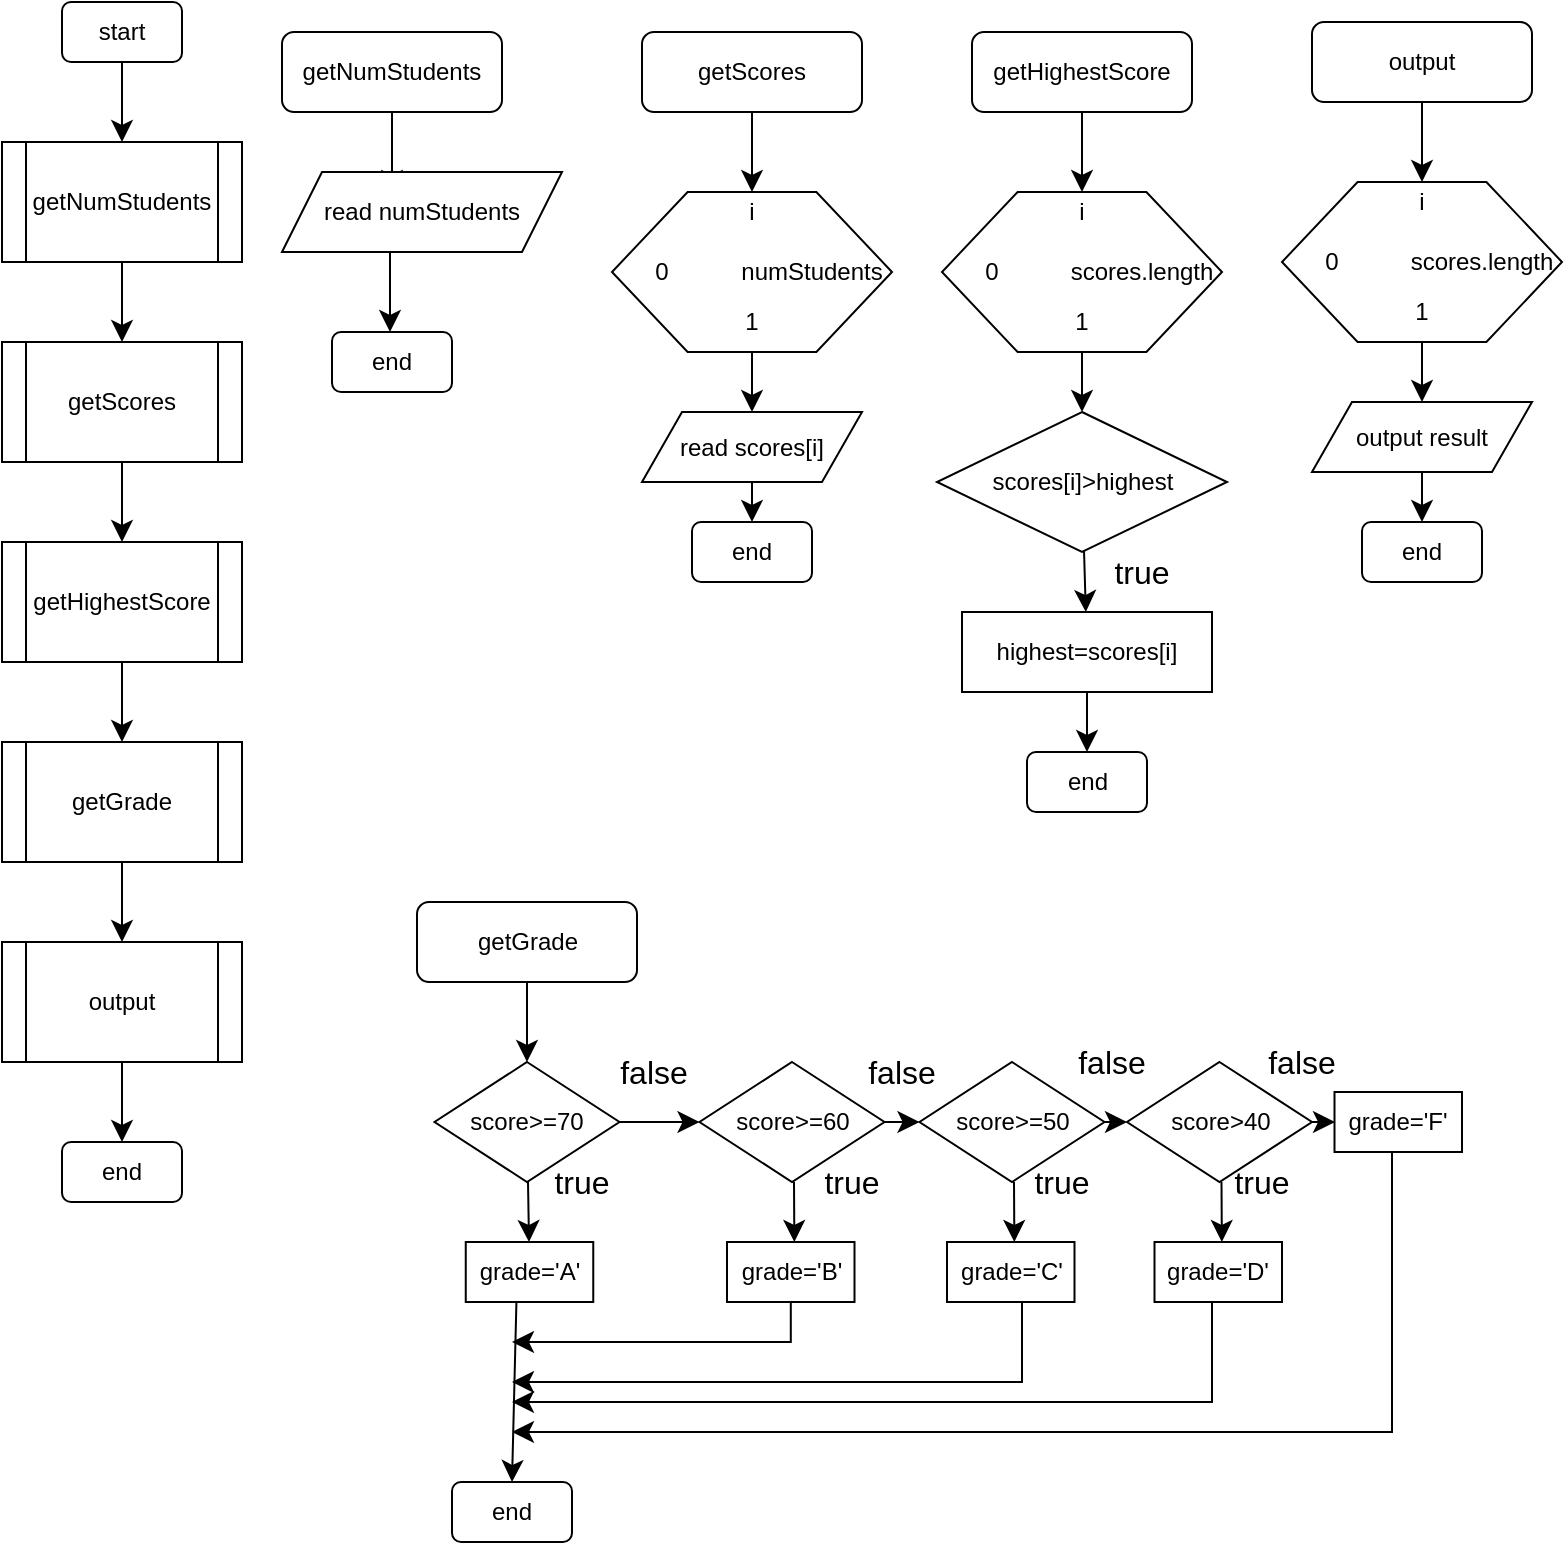 <mxfile version="26.0.2" pages="2">
  <diagram id="C5RBs43oDa-KdzZeNtuy" name="Page-1">
    <mxGraphModel dx="1205" dy="673" grid="1" gridSize="10" guides="1" tooltips="1" connect="1" arrows="1" fold="1" page="1" pageScale="1" pageWidth="827" pageHeight="1169" math="0" shadow="0">
      <root>
        <mxCell id="WIyWlLk6GJQsqaUBKTNV-0" />
        <mxCell id="WIyWlLk6GJQsqaUBKTNV-1" parent="WIyWlLk6GJQsqaUBKTNV-0" />
        <mxCell id="-tycmHJQu5RWDO0d2eDt-76" value="" style="edgeStyle=none;curved=1;rounded=0;orthogonalLoop=1;jettySize=auto;html=1;fontSize=12;startSize=8;endSize=8;" edge="1" parent="WIyWlLk6GJQsqaUBKTNV-1" source="-tycmHJQu5RWDO0d2eDt-71" target="-tycmHJQu5RWDO0d2eDt-75">
          <mxGeometry relative="1" as="geometry" />
        </mxCell>
        <mxCell id="-tycmHJQu5RWDO0d2eDt-59" value="" style="edgeStyle=none;curved=1;rounded=0;orthogonalLoop=1;jettySize=auto;html=1;fontSize=12;startSize=8;endSize=8;" edge="1" parent="WIyWlLk6GJQsqaUBKTNV-1" source="-tycmHJQu5RWDO0d2eDt-50" target="-tycmHJQu5RWDO0d2eDt-58">
          <mxGeometry relative="1" as="geometry" />
        </mxCell>
        <mxCell id="-tycmHJQu5RWDO0d2eDt-18" value="" style="edgeStyle=none;curved=1;rounded=0;orthogonalLoop=1;jettySize=auto;html=1;fontSize=12;startSize=8;endSize=8;" edge="1" parent="WIyWlLk6GJQsqaUBKTNV-1" target="-tycmHJQu5RWDO0d2eDt-17">
          <mxGeometry relative="1" as="geometry">
            <mxPoint x="100" y="120" as="sourcePoint" />
          </mxGeometry>
        </mxCell>
        <mxCell id="-tycmHJQu5RWDO0d2eDt-20" value="" style="edgeStyle=none;curved=1;rounded=0;orthogonalLoop=1;jettySize=auto;html=1;fontSize=12;startSize=8;endSize=8;" edge="1" parent="WIyWlLk6GJQsqaUBKTNV-1" source="-tycmHJQu5RWDO0d2eDt-17" target="-tycmHJQu5RWDO0d2eDt-19">
          <mxGeometry relative="1" as="geometry" />
        </mxCell>
        <mxCell id="-tycmHJQu5RWDO0d2eDt-17" value="getNumStudents" style="shape=process;whiteSpace=wrap;html=1;backgroundOutline=1;rounded=0;glass=0;strokeWidth=1;shadow=0;" vertex="1" parent="WIyWlLk6GJQsqaUBKTNV-1">
          <mxGeometry x="40" y="160" width="120" height="60" as="geometry" />
        </mxCell>
        <mxCell id="-tycmHJQu5RWDO0d2eDt-22" value="" style="edgeStyle=none;curved=1;rounded=0;orthogonalLoop=1;jettySize=auto;html=1;fontSize=12;startSize=8;endSize=8;" edge="1" parent="WIyWlLk6GJQsqaUBKTNV-1" source="-tycmHJQu5RWDO0d2eDt-19" target="-tycmHJQu5RWDO0d2eDt-21">
          <mxGeometry relative="1" as="geometry" />
        </mxCell>
        <mxCell id="-tycmHJQu5RWDO0d2eDt-19" value="getScores" style="shape=process;whiteSpace=wrap;html=1;backgroundOutline=1;rounded=0;glass=0;strokeWidth=1;shadow=0;" vertex="1" parent="WIyWlLk6GJQsqaUBKTNV-1">
          <mxGeometry x="40" y="260" width="120" height="60" as="geometry" />
        </mxCell>
        <mxCell id="-tycmHJQu5RWDO0d2eDt-24" value="" style="edgeStyle=none;curved=1;rounded=0;orthogonalLoop=1;jettySize=auto;html=1;fontSize=12;startSize=8;endSize=8;" edge="1" parent="WIyWlLk6GJQsqaUBKTNV-1" source="-tycmHJQu5RWDO0d2eDt-21" target="-tycmHJQu5RWDO0d2eDt-23">
          <mxGeometry relative="1" as="geometry" />
        </mxCell>
        <mxCell id="-tycmHJQu5RWDO0d2eDt-21" value="getHighestScore" style="shape=process;whiteSpace=wrap;html=1;backgroundOutline=1;rounded=0;glass=0;strokeWidth=1;shadow=0;" vertex="1" parent="WIyWlLk6GJQsqaUBKTNV-1">
          <mxGeometry x="40" y="360" width="120" height="60" as="geometry" />
        </mxCell>
        <mxCell id="-tycmHJQu5RWDO0d2eDt-26" value="" style="edgeStyle=none;curved=1;rounded=0;orthogonalLoop=1;jettySize=auto;html=1;fontSize=12;startSize=8;endSize=8;" edge="1" parent="WIyWlLk6GJQsqaUBKTNV-1" source="-tycmHJQu5RWDO0d2eDt-23" target="-tycmHJQu5RWDO0d2eDt-25">
          <mxGeometry relative="1" as="geometry" />
        </mxCell>
        <mxCell id="-tycmHJQu5RWDO0d2eDt-23" value="getGrade" style="shape=process;whiteSpace=wrap;html=1;backgroundOutline=1;rounded=0;glass=0;strokeWidth=1;shadow=0;" vertex="1" parent="WIyWlLk6GJQsqaUBKTNV-1">
          <mxGeometry x="40" y="460" width="120" height="60" as="geometry" />
        </mxCell>
        <mxCell id="-tycmHJQu5RWDO0d2eDt-28" value="" style="edgeStyle=none;curved=1;rounded=0;orthogonalLoop=1;jettySize=auto;html=1;fontSize=12;startSize=8;endSize=8;" edge="1" parent="WIyWlLk6GJQsqaUBKTNV-1" source="-tycmHJQu5RWDO0d2eDt-25">
          <mxGeometry relative="1" as="geometry">
            <mxPoint x="100" y="660" as="targetPoint" />
          </mxGeometry>
        </mxCell>
        <mxCell id="-tycmHJQu5RWDO0d2eDt-25" value="output" style="shape=process;whiteSpace=wrap;html=1;backgroundOutline=1;rounded=0;glass=0;strokeWidth=1;shadow=0;" vertex="1" parent="WIyWlLk6GJQsqaUBKTNV-1">
          <mxGeometry x="40" y="560" width="120" height="60" as="geometry" />
        </mxCell>
        <mxCell id="-tycmHJQu5RWDO0d2eDt-31" value="" style="edgeStyle=none;curved=1;rounded=0;orthogonalLoop=1;jettySize=auto;html=1;fontSize=12;startSize=8;endSize=8;" edge="1" parent="WIyWlLk6GJQsqaUBKTNV-1" source="-tycmHJQu5RWDO0d2eDt-29">
          <mxGeometry relative="1" as="geometry">
            <mxPoint x="235" y="185" as="targetPoint" />
          </mxGeometry>
        </mxCell>
        <mxCell id="-tycmHJQu5RWDO0d2eDt-29" value="getNumStudents" style="rounded=1;whiteSpace=wrap;html=1;" vertex="1" parent="WIyWlLk6GJQsqaUBKTNV-1">
          <mxGeometry x="180" y="105" width="110" height="40" as="geometry" />
        </mxCell>
        <mxCell id="-tycmHJQu5RWDO0d2eDt-38" value="" style="edgeStyle=none;curved=1;rounded=0;orthogonalLoop=1;jettySize=auto;html=1;fontSize=12;startSize=8;endSize=8;" edge="1" parent="WIyWlLk6GJQsqaUBKTNV-1">
          <mxGeometry relative="1" as="geometry">
            <mxPoint x="234" y="215" as="sourcePoint" />
            <mxPoint x="234" y="255" as="targetPoint" />
          </mxGeometry>
        </mxCell>
        <mxCell id="-tycmHJQu5RWDO0d2eDt-30" value="read numStudents" style="shape=parallelogram;perimeter=parallelogramPerimeter;whiteSpace=wrap;html=1;fixedSize=1;rounded=0;" vertex="1" parent="WIyWlLk6GJQsqaUBKTNV-1">
          <mxGeometry x="180" y="175" width="140" height="40" as="geometry" />
        </mxCell>
        <mxCell id="-tycmHJQu5RWDO0d2eDt-39" style="edgeStyle=none;curved=1;rounded=0;orthogonalLoop=1;jettySize=auto;html=1;exitX=0.25;exitY=0;exitDx=0;exitDy=0;fontSize=12;startSize=8;endSize=8;" edge="1" parent="WIyWlLk6GJQsqaUBKTNV-1" source="-tycmHJQu5RWDO0d2eDt-29" target="-tycmHJQu5RWDO0d2eDt-29">
          <mxGeometry relative="1" as="geometry" />
        </mxCell>
        <mxCell id="-tycmHJQu5RWDO0d2eDt-40" value="" style="edgeStyle=none;curved=1;rounded=0;orthogonalLoop=1;jettySize=auto;html=1;fontSize=12;startSize=8;endSize=8;" edge="1" parent="WIyWlLk6GJQsqaUBKTNV-1" source="-tycmHJQu5RWDO0d2eDt-41">
          <mxGeometry relative="1" as="geometry">
            <mxPoint x="415" y="185" as="targetPoint" />
          </mxGeometry>
        </mxCell>
        <mxCell id="-tycmHJQu5RWDO0d2eDt-41" value="getScores" style="rounded=1;whiteSpace=wrap;html=1;" vertex="1" parent="WIyWlLk6GJQsqaUBKTNV-1">
          <mxGeometry x="360" y="105" width="110" height="40" as="geometry" />
        </mxCell>
        <mxCell id="-tycmHJQu5RWDO0d2eDt-45" style="edgeStyle=none;curved=1;rounded=0;orthogonalLoop=1;jettySize=auto;html=1;exitX=0.25;exitY=0;exitDx=0;exitDy=0;fontSize=12;startSize=8;endSize=8;" edge="1" parent="WIyWlLk6GJQsqaUBKTNV-1" source="-tycmHJQu5RWDO0d2eDt-41" target="-tycmHJQu5RWDO0d2eDt-41">
          <mxGeometry relative="1" as="geometry" />
        </mxCell>
        <mxCell id="-tycmHJQu5RWDO0d2eDt-46" value="" style="verticalLabelPosition=bottom;verticalAlign=top;html=1;shape=hexagon;perimeter=hexagonPerimeter2;arcSize=6;size=0.27;" vertex="1" parent="WIyWlLk6GJQsqaUBKTNV-1">
          <mxGeometry x="345" y="185" width="140" height="80" as="geometry" />
        </mxCell>
        <mxCell id="-tycmHJQu5RWDO0d2eDt-47" value="i" style="text;strokeColor=none;fillColor=none;html=1;align=center;verticalAlign=middle;whiteSpace=wrap;rounded=0;fontSize=12;" vertex="1" parent="WIyWlLk6GJQsqaUBKTNV-1">
          <mxGeometry x="385" y="180" width="60" height="30" as="geometry" />
        </mxCell>
        <mxCell id="-tycmHJQu5RWDO0d2eDt-48" value="0" style="text;strokeColor=none;fillColor=none;html=1;align=center;verticalAlign=middle;whiteSpace=wrap;rounded=0;fontSize=12;" vertex="1" parent="WIyWlLk6GJQsqaUBKTNV-1">
          <mxGeometry x="340" y="210" width="60" height="30" as="geometry" />
        </mxCell>
        <mxCell id="-tycmHJQu5RWDO0d2eDt-49" value="numStudents" style="text;strokeColor=none;fillColor=none;html=1;align=center;verticalAlign=middle;whiteSpace=wrap;rounded=0;fontSize=12;" vertex="1" parent="WIyWlLk6GJQsqaUBKTNV-1">
          <mxGeometry x="415" y="210" width="60" height="30" as="geometry" />
        </mxCell>
        <mxCell id="-tycmHJQu5RWDO0d2eDt-50" value="1" style="text;strokeColor=none;fillColor=none;html=1;align=center;verticalAlign=middle;whiteSpace=wrap;rounded=0;fontSize=12;" vertex="1" parent="WIyWlLk6GJQsqaUBKTNV-1">
          <mxGeometry x="395" y="240" width="40" height="20" as="geometry" />
        </mxCell>
        <mxCell id="-tycmHJQu5RWDO0d2eDt-62" value="" style="edgeStyle=none;curved=1;rounded=0;orthogonalLoop=1;jettySize=auto;html=1;fontSize=12;startSize=8;endSize=8;" edge="1" parent="WIyWlLk6GJQsqaUBKTNV-1" source="-tycmHJQu5RWDO0d2eDt-58">
          <mxGeometry relative="1" as="geometry">
            <mxPoint x="415.0" y="350" as="targetPoint" />
          </mxGeometry>
        </mxCell>
        <mxCell id="-tycmHJQu5RWDO0d2eDt-58" value="read scores[i]" style="shape=parallelogram;perimeter=parallelogramPerimeter;whiteSpace=wrap;html=1;fixedSize=1;" vertex="1" parent="WIyWlLk6GJQsqaUBKTNV-1">
          <mxGeometry x="360" y="295" width="110" height="35" as="geometry" />
        </mxCell>
        <mxCell id="-tycmHJQu5RWDO0d2eDt-64" value="" style="edgeStyle=none;curved=1;rounded=0;orthogonalLoop=1;jettySize=auto;html=1;fontSize=12;startSize=8;endSize=8;" edge="1" parent="WIyWlLk6GJQsqaUBKTNV-1" source="-tycmHJQu5RWDO0d2eDt-65">
          <mxGeometry relative="1" as="geometry">
            <mxPoint x="580" y="185" as="targetPoint" />
          </mxGeometry>
        </mxCell>
        <mxCell id="-tycmHJQu5RWDO0d2eDt-65" value="getHighestScore" style="rounded=1;whiteSpace=wrap;html=1;" vertex="1" parent="WIyWlLk6GJQsqaUBKTNV-1">
          <mxGeometry x="525" y="105" width="110" height="40" as="geometry" />
        </mxCell>
        <mxCell id="-tycmHJQu5RWDO0d2eDt-66" style="edgeStyle=none;curved=1;rounded=0;orthogonalLoop=1;jettySize=auto;html=1;exitX=0.25;exitY=0;exitDx=0;exitDy=0;fontSize=12;startSize=8;endSize=8;" edge="1" parent="WIyWlLk6GJQsqaUBKTNV-1" source="-tycmHJQu5RWDO0d2eDt-65" target="-tycmHJQu5RWDO0d2eDt-65">
          <mxGeometry relative="1" as="geometry" />
        </mxCell>
        <mxCell id="-tycmHJQu5RWDO0d2eDt-67" value="" style="verticalLabelPosition=bottom;verticalAlign=top;html=1;shape=hexagon;perimeter=hexagonPerimeter2;arcSize=6;size=0.27;" vertex="1" parent="WIyWlLk6GJQsqaUBKTNV-1">
          <mxGeometry x="510" y="185" width="140" height="80" as="geometry" />
        </mxCell>
        <mxCell id="-tycmHJQu5RWDO0d2eDt-68" value="i" style="text;strokeColor=none;fillColor=none;html=1;align=center;verticalAlign=middle;whiteSpace=wrap;rounded=0;fontSize=12;" vertex="1" parent="WIyWlLk6GJQsqaUBKTNV-1">
          <mxGeometry x="550" y="180" width="60" height="30" as="geometry" />
        </mxCell>
        <mxCell id="-tycmHJQu5RWDO0d2eDt-69" value="0" style="text;strokeColor=none;fillColor=none;html=1;align=center;verticalAlign=middle;whiteSpace=wrap;rounded=0;fontSize=12;" vertex="1" parent="WIyWlLk6GJQsqaUBKTNV-1">
          <mxGeometry x="505" y="210" width="60" height="30" as="geometry" />
        </mxCell>
        <mxCell id="-tycmHJQu5RWDO0d2eDt-70" value="scores.length" style="text;strokeColor=none;fillColor=none;html=1;align=center;verticalAlign=middle;whiteSpace=wrap;rounded=0;fontSize=12;" vertex="1" parent="WIyWlLk6GJQsqaUBKTNV-1">
          <mxGeometry x="580" y="210" width="60" height="30" as="geometry" />
        </mxCell>
        <mxCell id="-tycmHJQu5RWDO0d2eDt-71" value="1" style="text;strokeColor=none;fillColor=none;html=1;align=center;verticalAlign=middle;whiteSpace=wrap;rounded=0;fontSize=12;" vertex="1" parent="WIyWlLk6GJQsqaUBKTNV-1">
          <mxGeometry x="560" y="240" width="40" height="20" as="geometry" />
        </mxCell>
        <mxCell id="-tycmHJQu5RWDO0d2eDt-79" value="" style="edgeStyle=none;curved=1;rounded=0;orthogonalLoop=1;jettySize=auto;html=1;fontSize=12;startSize=8;endSize=8;" edge="1" parent="WIyWlLk6GJQsqaUBKTNV-1" source="-tycmHJQu5RWDO0d2eDt-75" target="-tycmHJQu5RWDO0d2eDt-78">
          <mxGeometry relative="1" as="geometry" />
        </mxCell>
        <mxCell id="-tycmHJQu5RWDO0d2eDt-75" value="scores[i]&amp;gt;highest" style="rhombus;whiteSpace=wrap;html=1;" vertex="1" parent="WIyWlLk6GJQsqaUBKTNV-1">
          <mxGeometry x="507.5" y="295" width="145" height="70" as="geometry" />
        </mxCell>
        <mxCell id="-tycmHJQu5RWDO0d2eDt-81" value="" style="edgeStyle=none;curved=1;rounded=0;orthogonalLoop=1;jettySize=auto;html=1;fontSize=12;startSize=8;endSize=8;" edge="1" parent="WIyWlLk6GJQsqaUBKTNV-1">
          <mxGeometry relative="1" as="geometry">
            <mxPoint x="582.5" y="435" as="sourcePoint" />
            <mxPoint x="582.5" y="465" as="targetPoint" />
          </mxGeometry>
        </mxCell>
        <mxCell id="-tycmHJQu5RWDO0d2eDt-78" value="highest=scores[i]" style="whiteSpace=wrap;html=1;" vertex="1" parent="WIyWlLk6GJQsqaUBKTNV-1">
          <mxGeometry x="520" y="395" width="125" height="40" as="geometry" />
        </mxCell>
        <mxCell id="-tycmHJQu5RWDO0d2eDt-82" value="start" style="rounded=1;whiteSpace=wrap;html=1;" vertex="1" parent="WIyWlLk6GJQsqaUBKTNV-1">
          <mxGeometry x="70" y="90" width="60" height="30" as="geometry" />
        </mxCell>
        <mxCell id="-tycmHJQu5RWDO0d2eDt-83" value="end" style="rounded=1;whiteSpace=wrap;html=1;" vertex="1" parent="WIyWlLk6GJQsqaUBKTNV-1">
          <mxGeometry x="70" y="660" width="60" height="30" as="geometry" />
        </mxCell>
        <mxCell id="-tycmHJQu5RWDO0d2eDt-84" value="end" style="rounded=1;whiteSpace=wrap;html=1;" vertex="1" parent="WIyWlLk6GJQsqaUBKTNV-1">
          <mxGeometry x="205" y="255" width="60" height="30" as="geometry" />
        </mxCell>
        <mxCell id="-tycmHJQu5RWDO0d2eDt-85" value="end" style="rounded=1;whiteSpace=wrap;html=1;" vertex="1" parent="WIyWlLk6GJQsqaUBKTNV-1">
          <mxGeometry x="385" y="350" width="60" height="30" as="geometry" />
        </mxCell>
        <mxCell id="-tycmHJQu5RWDO0d2eDt-86" value="end" style="rounded=1;whiteSpace=wrap;html=1;" vertex="1" parent="WIyWlLk6GJQsqaUBKTNV-1">
          <mxGeometry x="552.5" y="465" width="60" height="30" as="geometry" />
        </mxCell>
        <mxCell id="-tycmHJQu5RWDO0d2eDt-87" style="edgeStyle=none;curved=1;rounded=0;orthogonalLoop=1;jettySize=auto;html=1;exitX=0.5;exitY=0;exitDx=0;exitDy=0;fontSize=12;startSize=8;endSize=8;" edge="1" parent="WIyWlLk6GJQsqaUBKTNV-1" source="-tycmHJQu5RWDO0d2eDt-85" target="-tycmHJQu5RWDO0d2eDt-85">
          <mxGeometry relative="1" as="geometry" />
        </mxCell>
        <mxCell id="-tycmHJQu5RWDO0d2eDt-89" value="" style="edgeStyle=none;curved=1;rounded=0;orthogonalLoop=1;jettySize=auto;html=1;fontSize=12;startSize=8;endSize=8;" edge="1" parent="WIyWlLk6GJQsqaUBKTNV-1" source="-tycmHJQu5RWDO0d2eDt-90">
          <mxGeometry relative="1" as="geometry">
            <mxPoint x="302.5" y="620" as="targetPoint" />
          </mxGeometry>
        </mxCell>
        <mxCell id="-tycmHJQu5RWDO0d2eDt-90" value="getGrade" style="rounded=1;whiteSpace=wrap;html=1;" vertex="1" parent="WIyWlLk6GJQsqaUBKTNV-1">
          <mxGeometry x="247.5" y="540" width="110" height="40" as="geometry" />
        </mxCell>
        <mxCell id="-tycmHJQu5RWDO0d2eDt-91" style="edgeStyle=none;curved=1;rounded=0;orthogonalLoop=1;jettySize=auto;html=1;exitX=0.25;exitY=0;exitDx=0;exitDy=0;fontSize=12;startSize=8;endSize=8;" edge="1" parent="WIyWlLk6GJQsqaUBKTNV-1" source="-tycmHJQu5RWDO0d2eDt-90" target="-tycmHJQu5RWDO0d2eDt-90">
          <mxGeometry relative="1" as="geometry" />
        </mxCell>
        <mxCell id="-tycmHJQu5RWDO0d2eDt-97" value="" style="edgeStyle=none;curved=1;rounded=0;orthogonalLoop=1;jettySize=auto;html=1;fontSize=12;startSize=8;endSize=8;" edge="1" parent="WIyWlLk6GJQsqaUBKTNV-1" source="-tycmHJQu5RWDO0d2eDt-98" target="-tycmHJQu5RWDO0d2eDt-100">
          <mxGeometry relative="1" as="geometry" />
        </mxCell>
        <mxCell id="-tycmHJQu5RWDO0d2eDt-104" value="" style="edgeStyle=none;curved=1;rounded=0;orthogonalLoop=1;jettySize=auto;html=1;fontSize=12;startSize=8;endSize=8;" edge="1" parent="WIyWlLk6GJQsqaUBKTNV-1" source="-tycmHJQu5RWDO0d2eDt-98" target="-tycmHJQu5RWDO0d2eDt-103">
          <mxGeometry relative="1" as="geometry" />
        </mxCell>
        <mxCell id="-tycmHJQu5RWDO0d2eDt-98" value="score&amp;gt;=70" style="rhombus;whiteSpace=wrap;html=1;" vertex="1" parent="WIyWlLk6GJQsqaUBKTNV-1">
          <mxGeometry x="256.25" y="620" width="92.5" height="60" as="geometry" />
        </mxCell>
        <mxCell id="-tycmHJQu5RWDO0d2eDt-99" value="" style="edgeStyle=none;curved=1;rounded=0;orthogonalLoop=1;jettySize=auto;html=1;fontSize=12;startSize=8;endSize=8;entryX=0.5;entryY=0;entryDx=0;entryDy=0;exitX=0.398;exitY=0.951;exitDx=0;exitDy=0;exitPerimeter=0;" edge="1" parent="WIyWlLk6GJQsqaUBKTNV-1" source="-tycmHJQu5RWDO0d2eDt-100" target="-tycmHJQu5RWDO0d2eDt-101">
          <mxGeometry relative="1" as="geometry">
            <mxPoint x="312.88" y="830" as="targetPoint" />
            <mxPoint x="303.333" y="740" as="sourcePoint" />
          </mxGeometry>
        </mxCell>
        <mxCell id="-tycmHJQu5RWDO0d2eDt-100" value="grade=&#39;A&#39;" style="whiteSpace=wrap;html=1;" vertex="1" parent="WIyWlLk6GJQsqaUBKTNV-1">
          <mxGeometry x="271.88" y="710" width="63.75" height="30" as="geometry" />
        </mxCell>
        <mxCell id="-tycmHJQu5RWDO0d2eDt-101" value="end" style="rounded=1;whiteSpace=wrap;html=1;" vertex="1" parent="WIyWlLk6GJQsqaUBKTNV-1">
          <mxGeometry x="265" y="830" width="60" height="30" as="geometry" />
        </mxCell>
        <mxCell id="-tycmHJQu5RWDO0d2eDt-111" value="" style="edgeStyle=none;curved=1;rounded=0;orthogonalLoop=1;jettySize=auto;html=1;fontSize=12;startSize=8;endSize=8;" edge="1" parent="WIyWlLk6GJQsqaUBKTNV-1" source="-tycmHJQu5RWDO0d2eDt-103" target="-tycmHJQu5RWDO0d2eDt-108">
          <mxGeometry relative="1" as="geometry" />
        </mxCell>
        <mxCell id="-tycmHJQu5RWDO0d2eDt-103" value="score&amp;gt;=60" style="rhombus;whiteSpace=wrap;html=1;" vertex="1" parent="WIyWlLk6GJQsqaUBKTNV-1">
          <mxGeometry x="388.75" y="620" width="92.5" height="60" as="geometry" />
        </mxCell>
        <mxCell id="-tycmHJQu5RWDO0d2eDt-105" value="" style="edgeStyle=none;curved=1;rounded=0;orthogonalLoop=1;jettySize=auto;html=1;fontSize=12;startSize=8;endSize=8;" edge="1" parent="WIyWlLk6GJQsqaUBKTNV-1">
          <mxGeometry relative="1" as="geometry">
            <mxPoint x="436" y="680" as="sourcePoint" />
            <mxPoint x="436.167" y="710" as="targetPoint" />
          </mxGeometry>
        </mxCell>
        <mxCell id="-tycmHJQu5RWDO0d2eDt-134" style="edgeStyle=orthogonalEdgeStyle;rounded=0;orthogonalLoop=1;jettySize=auto;html=1;fontSize=12;startSize=8;endSize=8;" edge="1" parent="WIyWlLk6GJQsqaUBKTNV-1" source="-tycmHJQu5RWDO0d2eDt-107">
          <mxGeometry relative="1" as="geometry">
            <mxPoint x="295" y="760" as="targetPoint" />
            <Array as="points">
              <mxPoint x="434" y="760" />
            </Array>
          </mxGeometry>
        </mxCell>
        <mxCell id="-tycmHJQu5RWDO0d2eDt-107" value="grade=&#39;B&#39;" style="whiteSpace=wrap;html=1;" vertex="1" parent="WIyWlLk6GJQsqaUBKTNV-1">
          <mxGeometry x="402.5" y="710" width="63.75" height="30" as="geometry" />
        </mxCell>
        <mxCell id="-tycmHJQu5RWDO0d2eDt-115" value="" style="edgeStyle=none;curved=1;rounded=0;orthogonalLoop=1;jettySize=auto;html=1;fontSize=12;startSize=8;endSize=8;" edge="1" parent="WIyWlLk6GJQsqaUBKTNV-1" source="-tycmHJQu5RWDO0d2eDt-108" target="-tycmHJQu5RWDO0d2eDt-112">
          <mxGeometry relative="1" as="geometry" />
        </mxCell>
        <mxCell id="-tycmHJQu5RWDO0d2eDt-108" value="score&amp;gt;=50" style="rhombus;whiteSpace=wrap;html=1;" vertex="1" parent="WIyWlLk6GJQsqaUBKTNV-1">
          <mxGeometry x="498.75" y="620" width="92.5" height="60" as="geometry" />
        </mxCell>
        <mxCell id="-tycmHJQu5RWDO0d2eDt-109" value="" style="edgeStyle=none;curved=1;rounded=0;orthogonalLoop=1;jettySize=auto;html=1;fontSize=12;startSize=8;endSize=8;" edge="1" parent="WIyWlLk6GJQsqaUBKTNV-1">
          <mxGeometry relative="1" as="geometry">
            <mxPoint x="546" y="680" as="sourcePoint" />
            <mxPoint x="546.167" y="710" as="targetPoint" />
          </mxGeometry>
        </mxCell>
        <mxCell id="-tycmHJQu5RWDO0d2eDt-110" value="grade=&#39;C&#39;" style="whiteSpace=wrap;html=1;" vertex="1" parent="WIyWlLk6GJQsqaUBKTNV-1">
          <mxGeometry x="512.5" y="710" width="63.75" height="30" as="geometry" />
        </mxCell>
        <mxCell id="-tycmHJQu5RWDO0d2eDt-112" value="score&amp;gt;40" style="rhombus;whiteSpace=wrap;html=1;" vertex="1" parent="WIyWlLk6GJQsqaUBKTNV-1">
          <mxGeometry x="602.5" y="620" width="92.5" height="60" as="geometry" />
        </mxCell>
        <mxCell id="-tycmHJQu5RWDO0d2eDt-113" value="" style="edgeStyle=none;curved=1;rounded=0;orthogonalLoop=1;jettySize=auto;html=1;fontSize=12;startSize=8;endSize=8;" edge="1" parent="WIyWlLk6GJQsqaUBKTNV-1">
          <mxGeometry relative="1" as="geometry">
            <mxPoint x="649.75" y="680" as="sourcePoint" />
            <mxPoint x="649.917" y="710" as="targetPoint" />
          </mxGeometry>
        </mxCell>
        <mxCell id="-tycmHJQu5RWDO0d2eDt-114" value="grade=&#39;D&#39;" style="whiteSpace=wrap;html=1;" vertex="1" parent="WIyWlLk6GJQsqaUBKTNV-1">
          <mxGeometry x="616.25" y="710" width="63.75" height="30" as="geometry" />
        </mxCell>
        <mxCell id="-tycmHJQu5RWDO0d2eDt-117" value="" style="edgeStyle=none;curved=1;rounded=0;orthogonalLoop=1;jettySize=auto;html=1;fontSize=12;startSize=8;endSize=8;" edge="1" parent="WIyWlLk6GJQsqaUBKTNV-1">
          <mxGeometry relative="1" as="geometry">
            <mxPoint x="695" y="650" as="sourcePoint" />
            <mxPoint x="706.5" y="650" as="targetPoint" />
          </mxGeometry>
        </mxCell>
        <mxCell id="-tycmHJQu5RWDO0d2eDt-120" value="grade=&#39;F&#39;" style="whiteSpace=wrap;html=1;" vertex="1" parent="WIyWlLk6GJQsqaUBKTNV-1">
          <mxGeometry x="706.25" y="635" width="63.75" height="30" as="geometry" />
        </mxCell>
        <mxCell id="-tycmHJQu5RWDO0d2eDt-135" style="edgeStyle=orthogonalEdgeStyle;rounded=0;orthogonalLoop=1;jettySize=auto;html=1;fontSize=12;startSize=8;endSize=8;" edge="1" parent="WIyWlLk6GJQsqaUBKTNV-1">
          <mxGeometry relative="1" as="geometry">
            <mxPoint x="295" y="780" as="targetPoint" />
            <mxPoint x="550" y="740" as="sourcePoint" />
            <Array as="points">
              <mxPoint x="550" y="780" />
              <mxPoint x="411" y="780" />
            </Array>
          </mxGeometry>
        </mxCell>
        <mxCell id="-tycmHJQu5RWDO0d2eDt-136" style="edgeStyle=orthogonalEdgeStyle;rounded=0;orthogonalLoop=1;jettySize=auto;html=1;fontSize=12;startSize=8;endSize=8;" edge="1" parent="WIyWlLk6GJQsqaUBKTNV-1">
          <mxGeometry relative="1" as="geometry">
            <mxPoint x="295" y="790" as="targetPoint" />
            <mxPoint x="645" y="740" as="sourcePoint" />
            <Array as="points">
              <mxPoint x="645" y="790" />
            </Array>
          </mxGeometry>
        </mxCell>
        <mxCell id="-tycmHJQu5RWDO0d2eDt-138" style="edgeStyle=orthogonalEdgeStyle;rounded=0;orthogonalLoop=1;jettySize=auto;html=1;fontSize=12;startSize=8;endSize=8;" edge="1" parent="WIyWlLk6GJQsqaUBKTNV-1">
          <mxGeometry relative="1" as="geometry">
            <mxPoint x="295" y="805" as="targetPoint" />
            <mxPoint x="735" y="665" as="sourcePoint" />
            <Array as="points">
              <mxPoint x="550" y="805" />
              <mxPoint x="411" y="805" />
            </Array>
          </mxGeometry>
        </mxCell>
        <mxCell id="-tycmHJQu5RWDO0d2eDt-139" value="" style="edgeStyle=none;curved=1;rounded=0;orthogonalLoop=1;jettySize=auto;html=1;fontSize=12;startSize=8;endSize=8;" edge="1" parent="WIyWlLk6GJQsqaUBKTNV-1" source="-tycmHJQu5RWDO0d2eDt-147">
          <mxGeometry relative="1" as="geometry">
            <mxPoint x="750" y="290" as="targetPoint" />
          </mxGeometry>
        </mxCell>
        <mxCell id="-tycmHJQu5RWDO0d2eDt-140" value="" style="edgeStyle=none;curved=1;rounded=0;orthogonalLoop=1;jettySize=auto;html=1;fontSize=12;startSize=8;endSize=8;" edge="1" parent="WIyWlLk6GJQsqaUBKTNV-1" source="-tycmHJQu5RWDO0d2eDt-141">
          <mxGeometry relative="1" as="geometry">
            <mxPoint x="750" y="180" as="targetPoint" />
          </mxGeometry>
        </mxCell>
        <mxCell id="-tycmHJQu5RWDO0d2eDt-141" value="output" style="rounded=1;whiteSpace=wrap;html=1;" vertex="1" parent="WIyWlLk6GJQsqaUBKTNV-1">
          <mxGeometry x="695" y="100" width="110" height="40" as="geometry" />
        </mxCell>
        <mxCell id="-tycmHJQu5RWDO0d2eDt-142" style="edgeStyle=none;curved=1;rounded=0;orthogonalLoop=1;jettySize=auto;html=1;exitX=0.25;exitY=0;exitDx=0;exitDy=0;fontSize=12;startSize=8;endSize=8;" edge="1" parent="WIyWlLk6GJQsqaUBKTNV-1" source="-tycmHJQu5RWDO0d2eDt-141" target="-tycmHJQu5RWDO0d2eDt-141">
          <mxGeometry relative="1" as="geometry" />
        </mxCell>
        <mxCell id="-tycmHJQu5RWDO0d2eDt-143" value="" style="verticalLabelPosition=bottom;verticalAlign=top;html=1;shape=hexagon;perimeter=hexagonPerimeter2;arcSize=6;size=0.27;" vertex="1" parent="WIyWlLk6GJQsqaUBKTNV-1">
          <mxGeometry x="680" y="180" width="140" height="80" as="geometry" />
        </mxCell>
        <mxCell id="-tycmHJQu5RWDO0d2eDt-144" value="i" style="text;strokeColor=none;fillColor=none;html=1;align=center;verticalAlign=middle;whiteSpace=wrap;rounded=0;fontSize=12;" vertex="1" parent="WIyWlLk6GJQsqaUBKTNV-1">
          <mxGeometry x="720" y="175" width="60" height="30" as="geometry" />
        </mxCell>
        <mxCell id="-tycmHJQu5RWDO0d2eDt-145" value="0" style="text;strokeColor=none;fillColor=none;html=1;align=center;verticalAlign=middle;whiteSpace=wrap;rounded=0;fontSize=12;" vertex="1" parent="WIyWlLk6GJQsqaUBKTNV-1">
          <mxGeometry x="675" y="205" width="60" height="30" as="geometry" />
        </mxCell>
        <mxCell id="-tycmHJQu5RWDO0d2eDt-146" value="scores.length" style="text;strokeColor=none;fillColor=none;html=1;align=center;verticalAlign=middle;whiteSpace=wrap;rounded=0;fontSize=12;" vertex="1" parent="WIyWlLk6GJQsqaUBKTNV-1">
          <mxGeometry x="750" y="205" width="60" height="30" as="geometry" />
        </mxCell>
        <mxCell id="-tycmHJQu5RWDO0d2eDt-147" value="1" style="text;strokeColor=none;fillColor=none;html=1;align=center;verticalAlign=middle;whiteSpace=wrap;rounded=0;fontSize=12;" vertex="1" parent="WIyWlLk6GJQsqaUBKTNV-1">
          <mxGeometry x="730" y="235" width="40" height="20" as="geometry" />
        </mxCell>
        <mxCell id="-tycmHJQu5RWDO0d2eDt-150" value="" style="edgeStyle=none;curved=1;rounded=0;orthogonalLoop=1;jettySize=auto;html=1;fontSize=12;startSize=8;endSize=8;" edge="1" parent="WIyWlLk6GJQsqaUBKTNV-1">
          <mxGeometry relative="1" as="geometry">
            <mxPoint x="750" y="320" as="sourcePoint" />
            <mxPoint x="750" y="350" as="targetPoint" />
          </mxGeometry>
        </mxCell>
        <mxCell id="-tycmHJQu5RWDO0d2eDt-152" value="end" style="rounded=1;whiteSpace=wrap;html=1;" vertex="1" parent="WIyWlLk6GJQsqaUBKTNV-1">
          <mxGeometry x="720" y="350" width="60" height="30" as="geometry" />
        </mxCell>
        <mxCell id="-tycmHJQu5RWDO0d2eDt-153" value="output result" style="shape=parallelogram;perimeter=parallelogramPerimeter;whiteSpace=wrap;html=1;fixedSize=1;" vertex="1" parent="WIyWlLk6GJQsqaUBKTNV-1">
          <mxGeometry x="695" y="290" width="110" height="35" as="geometry" />
        </mxCell>
        <mxCell id="-tycmHJQu5RWDO0d2eDt-154" value="true" style="text;strokeColor=none;fillColor=none;html=1;align=center;verticalAlign=middle;whiteSpace=wrap;rounded=0;fontSize=16;" vertex="1" parent="WIyWlLk6GJQsqaUBKTNV-1">
          <mxGeometry x="580" y="360" width="60" height="30" as="geometry" />
        </mxCell>
        <mxCell id="-tycmHJQu5RWDO0d2eDt-155" value="true" style="text;strokeColor=none;fillColor=none;html=1;align=center;verticalAlign=middle;whiteSpace=wrap;rounded=0;fontSize=16;" vertex="1" parent="WIyWlLk6GJQsqaUBKTNV-1">
          <mxGeometry x="300" y="665" width="60" height="30" as="geometry" />
        </mxCell>
        <mxCell id="-tycmHJQu5RWDO0d2eDt-156" value="true" style="text;strokeColor=none;fillColor=none;html=1;align=center;verticalAlign=middle;whiteSpace=wrap;rounded=0;fontSize=16;" vertex="1" parent="WIyWlLk6GJQsqaUBKTNV-1">
          <mxGeometry x="435" y="665" width="60" height="30" as="geometry" />
        </mxCell>
        <mxCell id="-tycmHJQu5RWDO0d2eDt-157" value="true" style="text;strokeColor=none;fillColor=none;html=1;align=center;verticalAlign=middle;whiteSpace=wrap;rounded=0;fontSize=16;" vertex="1" parent="WIyWlLk6GJQsqaUBKTNV-1">
          <mxGeometry x="540" y="665" width="60" height="30" as="geometry" />
        </mxCell>
        <mxCell id="-tycmHJQu5RWDO0d2eDt-158" value="true" style="text;strokeColor=none;fillColor=none;html=1;align=center;verticalAlign=middle;whiteSpace=wrap;rounded=0;fontSize=16;" vertex="1" parent="WIyWlLk6GJQsqaUBKTNV-1">
          <mxGeometry x="640" y="665" width="60" height="30" as="geometry" />
        </mxCell>
        <mxCell id="-tycmHJQu5RWDO0d2eDt-159" value="false" style="text;strokeColor=none;fillColor=none;html=1;align=center;verticalAlign=middle;whiteSpace=wrap;rounded=0;fontSize=16;" vertex="1" parent="WIyWlLk6GJQsqaUBKTNV-1">
          <mxGeometry x="335.63" y="610" width="60" height="30" as="geometry" />
        </mxCell>
        <mxCell id="-tycmHJQu5RWDO0d2eDt-160" value="false" style="text;strokeColor=none;fillColor=none;html=1;align=center;verticalAlign=middle;whiteSpace=wrap;rounded=0;fontSize=16;" vertex="1" parent="WIyWlLk6GJQsqaUBKTNV-1">
          <mxGeometry x="460" y="610" width="60" height="30" as="geometry" />
        </mxCell>
        <mxCell id="-tycmHJQu5RWDO0d2eDt-161" value="false" style="text;strokeColor=none;fillColor=none;html=1;align=center;verticalAlign=middle;whiteSpace=wrap;rounded=0;fontSize=16;" vertex="1" parent="WIyWlLk6GJQsqaUBKTNV-1">
          <mxGeometry x="565" y="605" width="60" height="30" as="geometry" />
        </mxCell>
        <mxCell id="-tycmHJQu5RWDO0d2eDt-162" value="false" style="text;strokeColor=none;fillColor=none;html=1;align=center;verticalAlign=middle;whiteSpace=wrap;rounded=0;fontSize=16;" vertex="1" parent="WIyWlLk6GJQsqaUBKTNV-1">
          <mxGeometry x="660" y="605" width="60" height="30" as="geometry" />
        </mxCell>
      </root>
    </mxGraphModel>
  </diagram>
  <diagram id="y3dxysFmQeCjCFIjltni" name="Page-2">
    <mxGraphModel dx="1707" dy="953" grid="0" gridSize="10" guides="1" tooltips="1" connect="1" arrows="1" fold="1" page="0" pageScale="1" pageWidth="850" pageHeight="1100" math="0" shadow="0">
      <root>
        <mxCell id="0" />
        <mxCell id="1" parent="0" />
        <mxCell id="uA-YFIPKmZuNVPIMdNyq-2" value="" style="edgeStyle=none;curved=1;rounded=0;orthogonalLoop=1;jettySize=auto;html=1;fontSize=12;startSize=8;endSize=8;" edge="1" parent="1" source="uA-YFIPKmZuNVPIMdNyq-26" target="uA-YFIPKmZuNVPIMdNyq-28">
          <mxGeometry relative="1" as="geometry" />
        </mxCell>
        <mxCell id="uA-YFIPKmZuNVPIMdNyq-3" value="" style="edgeStyle=none;curved=1;rounded=0;orthogonalLoop=1;jettySize=auto;html=1;fontSize=12;startSize=8;endSize=8;" edge="1" parent="1" target="uA-YFIPKmZuNVPIMdNyq-5">
          <mxGeometry relative="1" as="geometry">
            <mxPoint x="100" y="120" as="sourcePoint" />
          </mxGeometry>
        </mxCell>
        <mxCell id="uA-YFIPKmZuNVPIMdNyq-4" value="" style="edgeStyle=none;curved=1;rounded=0;orthogonalLoop=1;jettySize=auto;html=1;fontSize=12;startSize=8;endSize=8;" edge="1" parent="1" source="uA-YFIPKmZuNVPIMdNyq-5" target="uA-YFIPKmZuNVPIMdNyq-7">
          <mxGeometry relative="1" as="geometry" />
        </mxCell>
        <mxCell id="uA-YFIPKmZuNVPIMdNyq-5" value="getInput" style="shape=process;whiteSpace=wrap;html=1;backgroundOutline=1;rounded=0;glass=0;strokeWidth=1;shadow=0;" vertex="1" parent="1">
          <mxGeometry x="40" y="160" width="120" height="60" as="geometry" />
        </mxCell>
        <mxCell id="uA-YFIPKmZuNVPIMdNyq-6" value="" style="edgeStyle=none;curved=1;rounded=0;orthogonalLoop=1;jettySize=auto;html=1;fontSize=12;startSize=8;endSize=8;" edge="1" parent="1" source="uA-YFIPKmZuNVPIMdNyq-7" target="uA-YFIPKmZuNVPIMdNyq-9">
          <mxGeometry relative="1" as="geometry" />
        </mxCell>
        <mxCell id="uA-YFIPKmZuNVPIMdNyq-7" value="getNumbers" style="shape=process;whiteSpace=wrap;html=1;backgroundOutline=1;rounded=0;glass=0;strokeWidth=1;shadow=0;" vertex="1" parent="1">
          <mxGeometry x="40" y="260" width="120" height="60" as="geometry" />
        </mxCell>
        <mxCell id="uA-YFIPKmZuNVPIMdNyq-8" value="" style="edgeStyle=none;curved=1;rounded=0;orthogonalLoop=1;jettySize=auto;html=1;fontSize=12;startSize=8;endSize=8;" edge="1" parent="1" source="uA-YFIPKmZuNVPIMdNyq-9" target="uA-YFIPKmZuNVPIMdNyq-11">
          <mxGeometry relative="1" as="geometry" />
        </mxCell>
        <mxCell id="uA-YFIPKmZuNVPIMdNyq-9" value="countEvenAndOdd" style="shape=process;whiteSpace=wrap;html=1;backgroundOutline=1;rounded=0;glass=0;strokeWidth=1;shadow=0;" vertex="1" parent="1">
          <mxGeometry x="24" y="360" width="154" height="60" as="geometry" />
        </mxCell>
        <mxCell id="uA-YFIPKmZuNVPIMdNyq-10" value="" style="edgeStyle=none;curved=1;rounded=0;orthogonalLoop=1;jettySize=auto;html=1;fontSize=12;startSize=8;endSize=8;" edge="1" parent="1" source="uA-YFIPKmZuNVPIMdNyq-11" target="uA-YFIPKmZuNVPIMdNyq-13">
          <mxGeometry relative="1" as="geometry" />
        </mxCell>
        <mxCell id="uA-YFIPKmZuNVPIMdNyq-11" value="listEvenAndOdd" style="shape=process;whiteSpace=wrap;html=1;backgroundOutline=1;rounded=0;glass=0;strokeWidth=1;shadow=0;" vertex="1" parent="1">
          <mxGeometry x="40" y="460" width="120" height="60" as="geometry" />
        </mxCell>
        <mxCell id="uA-YFIPKmZuNVPIMdNyq-99" value="" style="edgeStyle=none;curved=1;rounded=0;orthogonalLoop=1;jettySize=auto;html=1;fontSize=12;startSize=8;endSize=8;" edge="1" parent="1" source="uA-YFIPKmZuNVPIMdNyq-13" target="uA-YFIPKmZuNVPIMdNyq-98">
          <mxGeometry relative="1" as="geometry" />
        </mxCell>
        <mxCell id="uA-YFIPKmZuNVPIMdNyq-13" value="calcTotal" style="shape=process;whiteSpace=wrap;html=1;backgroundOutline=1;rounded=0;glass=0;strokeWidth=1;shadow=0;" vertex="1" parent="1">
          <mxGeometry x="40" y="560" width="120" height="60" as="geometry" />
        </mxCell>
        <mxCell id="uA-YFIPKmZuNVPIMdNyq-14" value="" style="edgeStyle=none;curved=1;rounded=0;orthogonalLoop=1;jettySize=auto;html=1;fontSize=12;startSize=8;endSize=8;" edge="1" parent="1" source="uA-YFIPKmZuNVPIMdNyq-15">
          <mxGeometry relative="1" as="geometry">
            <mxPoint x="235" y="185" as="targetPoint" />
          </mxGeometry>
        </mxCell>
        <mxCell id="uA-YFIPKmZuNVPIMdNyq-15" value="getInput" style="rounded=1;whiteSpace=wrap;html=1;" vertex="1" parent="1">
          <mxGeometry x="180" y="105" width="110" height="40" as="geometry" />
        </mxCell>
        <mxCell id="uA-YFIPKmZuNVPIMdNyq-16" value="" style="edgeStyle=none;curved=1;rounded=0;orthogonalLoop=1;jettySize=auto;html=1;fontSize=12;startSize=8;endSize=8;" edge="1" parent="1">
          <mxGeometry relative="1" as="geometry">
            <mxPoint x="234" y="215" as="sourcePoint" />
            <mxPoint x="234" y="255" as="targetPoint" />
          </mxGeometry>
        </mxCell>
        <mxCell id="uA-YFIPKmZuNVPIMdNyq-17" value="read input" style="shape=parallelogram;perimeter=parallelogramPerimeter;whiteSpace=wrap;html=1;fixedSize=1;rounded=0;" vertex="1" parent="1">
          <mxGeometry x="180" y="185" width="140" height="40" as="geometry" />
        </mxCell>
        <mxCell id="uA-YFIPKmZuNVPIMdNyq-18" style="edgeStyle=none;curved=1;rounded=0;orthogonalLoop=1;jettySize=auto;html=1;exitX=0.25;exitY=0;exitDx=0;exitDy=0;fontSize=12;startSize=8;endSize=8;" edge="1" parent="1" source="uA-YFIPKmZuNVPIMdNyq-15" target="uA-YFIPKmZuNVPIMdNyq-15">
          <mxGeometry relative="1" as="geometry" />
        </mxCell>
        <mxCell id="uA-YFIPKmZuNVPIMdNyq-19" value="" style="edgeStyle=none;curved=1;rounded=0;orthogonalLoop=1;jettySize=auto;html=1;fontSize=12;startSize=8;endSize=8;" edge="1" parent="1" source="uA-YFIPKmZuNVPIMdNyq-20">
          <mxGeometry relative="1" as="geometry">
            <mxPoint x="415" y="185" as="targetPoint" />
          </mxGeometry>
        </mxCell>
        <mxCell id="uA-YFIPKmZuNVPIMdNyq-20" value="getNumbers" style="rounded=1;whiteSpace=wrap;html=1;" vertex="1" parent="1">
          <mxGeometry x="360" y="105" width="110" height="40" as="geometry" />
        </mxCell>
        <mxCell id="uA-YFIPKmZuNVPIMdNyq-21" style="edgeStyle=none;curved=1;rounded=0;orthogonalLoop=1;jettySize=auto;html=1;exitX=0.25;exitY=0;exitDx=0;exitDy=0;fontSize=12;startSize=8;endSize=8;" edge="1" parent="1" source="uA-YFIPKmZuNVPIMdNyq-20" target="uA-YFIPKmZuNVPIMdNyq-20">
          <mxGeometry relative="1" as="geometry" />
        </mxCell>
        <mxCell id="uA-YFIPKmZuNVPIMdNyq-22" value="" style="verticalLabelPosition=bottom;verticalAlign=top;html=1;shape=hexagon;perimeter=hexagonPerimeter2;arcSize=6;size=0.27;" vertex="1" parent="1">
          <mxGeometry x="345" y="185" width="140" height="80" as="geometry" />
        </mxCell>
        <mxCell id="uA-YFIPKmZuNVPIMdNyq-23" value="i" style="text;strokeColor=none;fillColor=none;html=1;align=center;verticalAlign=middle;whiteSpace=wrap;rounded=0;fontSize=12;" vertex="1" parent="1">
          <mxGeometry x="385" y="180" width="60" height="30" as="geometry" />
        </mxCell>
        <mxCell id="uA-YFIPKmZuNVPIMdNyq-24" value="0" style="text;strokeColor=none;fillColor=none;html=1;align=center;verticalAlign=middle;whiteSpace=wrap;rounded=0;fontSize=12;" vertex="1" parent="1">
          <mxGeometry x="340" y="210" width="60" height="30" as="geometry" />
        </mxCell>
        <mxCell id="uA-YFIPKmZuNVPIMdNyq-25" value="input" style="text;strokeColor=none;fillColor=none;html=1;align=center;verticalAlign=middle;whiteSpace=wrap;rounded=0;fontSize=12;" vertex="1" parent="1">
          <mxGeometry x="421.25" y="210" width="60" height="30" as="geometry" />
        </mxCell>
        <mxCell id="uA-YFIPKmZuNVPIMdNyq-26" value="1" style="text;strokeColor=none;fillColor=none;html=1;align=center;verticalAlign=middle;whiteSpace=wrap;rounded=0;fontSize=12;" vertex="1" parent="1">
          <mxGeometry x="395" y="240" width="40" height="20" as="geometry" />
        </mxCell>
        <mxCell id="uA-YFIPKmZuNVPIMdNyq-105" value="" style="edgeStyle=none;curved=1;rounded=0;orthogonalLoop=1;jettySize=auto;html=1;fontSize=12;startSize=8;endSize=8;" edge="1" parent="1" source="uA-YFIPKmZuNVPIMdNyq-28" target="uA-YFIPKmZuNVPIMdNyq-104">
          <mxGeometry relative="1" as="geometry" />
        </mxCell>
        <mxCell id="uA-YFIPKmZuNVPIMdNyq-28" value="read numbers[i]" style="shape=parallelogram;perimeter=parallelogramPerimeter;whiteSpace=wrap;html=1;fixedSize=1;" vertex="1" parent="1">
          <mxGeometry x="360" y="295" width="110" height="35" as="geometry" />
        </mxCell>
        <mxCell id="uA-YFIPKmZuNVPIMdNyq-41" value="start" style="rounded=1;whiteSpace=wrap;html=1;" vertex="1" parent="1">
          <mxGeometry x="70" y="90" width="60" height="30" as="geometry" />
        </mxCell>
        <mxCell id="uA-YFIPKmZuNVPIMdNyq-43" value="end" style="rounded=1;whiteSpace=wrap;html=1;" vertex="1" parent="1">
          <mxGeometry x="205" y="255" width="60" height="30" as="geometry" />
        </mxCell>
        <mxCell id="uA-YFIPKmZuNVPIMdNyq-46" style="edgeStyle=none;curved=1;rounded=0;orthogonalLoop=1;jettySize=auto;html=1;exitX=0.5;exitY=0;exitDx=0;exitDy=0;fontSize=12;startSize=8;endSize=8;" edge="1" parent="1">
          <mxGeometry relative="1" as="geometry">
            <mxPoint x="415" y="350" as="sourcePoint" />
            <mxPoint x="415" y="350" as="targetPoint" />
          </mxGeometry>
        </mxCell>
        <mxCell id="uA-YFIPKmZuNVPIMdNyq-74" value="" style="edgeStyle=none;curved=1;rounded=0;orthogonalLoop=1;jettySize=auto;html=1;fontSize=12;startSize=8;endSize=8;" edge="1" parent="1" source="uA-YFIPKmZuNVPIMdNyq-75">
          <mxGeometry relative="1" as="geometry">
            <mxPoint x="1278.12" y="190.25" as="targetPoint" />
          </mxGeometry>
        </mxCell>
        <mxCell id="uA-YFIPKmZuNVPIMdNyq-75" value="calcTotal" style="rounded=1;whiteSpace=wrap;html=1;" vertex="1" parent="1">
          <mxGeometry x="1223.12" y="110.25" width="110" height="40" as="geometry" />
        </mxCell>
        <mxCell id="uA-YFIPKmZuNVPIMdNyq-76" style="edgeStyle=none;curved=1;rounded=0;orthogonalLoop=1;jettySize=auto;html=1;exitX=0.25;exitY=0;exitDx=0;exitDy=0;fontSize=12;startSize=8;endSize=8;" edge="1" parent="1" source="uA-YFIPKmZuNVPIMdNyq-75" target="uA-YFIPKmZuNVPIMdNyq-75">
          <mxGeometry relative="1" as="geometry" />
        </mxCell>
        <mxCell id="uA-YFIPKmZuNVPIMdNyq-77" value="" style="verticalLabelPosition=bottom;verticalAlign=top;html=1;shape=hexagon;perimeter=hexagonPerimeter2;arcSize=6;size=0.27;" vertex="1" parent="1">
          <mxGeometry x="1208.12" y="190.25" width="140" height="80" as="geometry" />
        </mxCell>
        <mxCell id="uA-YFIPKmZuNVPIMdNyq-78" value="i" style="text;strokeColor=none;fillColor=none;html=1;align=center;verticalAlign=middle;whiteSpace=wrap;rounded=0;fontSize=12;" vertex="1" parent="1">
          <mxGeometry x="1248.12" y="185.25" width="60" height="30" as="geometry" />
        </mxCell>
        <mxCell id="uA-YFIPKmZuNVPIMdNyq-79" value="0" style="text;strokeColor=none;fillColor=none;html=1;align=center;verticalAlign=middle;whiteSpace=wrap;rounded=0;fontSize=12;" vertex="1" parent="1">
          <mxGeometry x="1203.12" y="215.25" width="60" height="30" as="geometry" />
        </mxCell>
        <mxCell id="uA-YFIPKmZuNVPIMdNyq-80" value="numbers.length" style="text;strokeColor=none;fillColor=none;html=1;align=center;verticalAlign=middle;whiteSpace=wrap;rounded=0;fontSize=12;" vertex="1" parent="1">
          <mxGeometry x="1271.12" y="215.25" width="60" height="30" as="geometry" />
        </mxCell>
        <mxCell id="uA-YFIPKmZuNVPIMdNyq-81" value="1" style="text;strokeColor=none;fillColor=none;html=1;align=center;verticalAlign=middle;whiteSpace=wrap;rounded=0;fontSize=12;" vertex="1" parent="1">
          <mxGeometry x="1258.12" y="245.25" width="40" height="20" as="geometry" />
        </mxCell>
        <mxCell id="uA-YFIPKmZuNVPIMdNyq-103" value="" style="edgeStyle=none;curved=1;rounded=0;orthogonalLoop=1;jettySize=auto;html=1;fontSize=12;startSize=8;endSize=8;" edge="1" parent="1" source="uA-YFIPKmZuNVPIMdNyq-98" target="uA-YFIPKmZuNVPIMdNyq-102">
          <mxGeometry relative="1" as="geometry" />
        </mxCell>
        <mxCell id="uA-YFIPKmZuNVPIMdNyq-98" value="printTotal" style="shape=process;whiteSpace=wrap;html=1;backgroundOutline=1;" vertex="1" parent="1">
          <mxGeometry x="40" y="654" width="120" height="60" as="geometry" />
        </mxCell>
        <mxCell id="uA-YFIPKmZuNVPIMdNyq-102" value="end" style="rounded=1;whiteSpace=wrap;html=1;" vertex="1" parent="1">
          <mxGeometry x="70" y="743" width="59" height="31" as="geometry" />
        </mxCell>
        <mxCell id="uA-YFIPKmZuNVPIMdNyq-112" value="" style="edgeStyle=none;curved=1;rounded=0;orthogonalLoop=1;jettySize=auto;html=1;fontSize=12;startSize=8;endSize=8;" edge="1" parent="1" source="uA-YFIPKmZuNVPIMdNyq-104" target="uA-YFIPKmZuNVPIMdNyq-111">
          <mxGeometry relative="1" as="geometry" />
        </mxCell>
        <mxCell id="uA-YFIPKmZuNVPIMdNyq-114" value="" style="edgeStyle=none;curved=1;rounded=0;orthogonalLoop=1;jettySize=auto;html=1;fontSize=12;startSize=8;endSize=8;" edge="1" parent="1" source="uA-YFIPKmZuNVPIMdNyq-104" target="uA-YFIPKmZuNVPIMdNyq-113">
          <mxGeometry relative="1" as="geometry" />
        </mxCell>
        <mxCell id="uA-YFIPKmZuNVPIMdNyq-104" value="numbers[i]==0" style="rhombus;whiteSpace=wrap;html=1;" vertex="1" parent="1">
          <mxGeometry x="353" y="355" width="128.25" height="65" as="geometry" />
        </mxCell>
        <mxCell id="uA-YFIPKmZuNVPIMdNyq-107" value="false" style="text;strokeColor=none;fillColor=none;html=1;align=center;verticalAlign=middle;whiteSpace=wrap;rounded=0;fontSize=16;" vertex="1" parent="1">
          <mxGeometry x="353" y="414" width="60" height="30" as="geometry" />
        </mxCell>
        <mxCell id="uA-YFIPKmZuNVPIMdNyq-111" value="end" style="rounded=1;whiteSpace=wrap;html=1;" vertex="1" parent="1">
          <mxGeometry x="388.75" y="461" width="58" height="34" as="geometry" />
        </mxCell>
        <mxCell id="uA-YFIPKmZuNVPIMdNyq-115" style="edgeStyle=elbowEdgeStyle;rounded=0;orthogonalLoop=1;jettySize=auto;html=1;entryX=0;entryY=0.5;entryDx=0;entryDy=0;fontSize=12;startSize=8;endSize=8;" edge="1" parent="1" source="uA-YFIPKmZuNVPIMdNyq-113" target="uA-YFIPKmZuNVPIMdNyq-111">
          <mxGeometry relative="1" as="geometry">
            <Array as="points">
              <mxPoint x="295" y="449" />
            </Array>
          </mxGeometry>
        </mxCell>
        <mxCell id="uA-YFIPKmZuNVPIMdNyq-113" value="break" style="whiteSpace=wrap;html=1;" vertex="1" parent="1">
          <mxGeometry x="257" y="374.75" width="63" height="25.5" as="geometry" />
        </mxCell>
        <mxCell id="uA-YFIPKmZuNVPIMdNyq-116" value="true" style="text;strokeColor=none;fillColor=none;html=1;align=center;verticalAlign=middle;whiteSpace=wrap;rounded=0;fontSize=16;" vertex="1" parent="1">
          <mxGeometry x="311" y="350" width="60" height="36" as="geometry" />
        </mxCell>
        <mxCell id="uA-YFIPKmZuNVPIMdNyq-118" value="" style="edgeStyle=none;curved=1;rounded=0;orthogonalLoop=1;jettySize=auto;html=1;fontSize=12;startSize=8;endSize=8;" edge="1" parent="1" source="uA-YFIPKmZuNVPIMdNyq-119">
          <mxGeometry relative="1" as="geometry">
            <mxPoint x="674" y="185" as="targetPoint" />
          </mxGeometry>
        </mxCell>
        <mxCell id="uA-YFIPKmZuNVPIMdNyq-119" value="getNumbers" style="rounded=1;whiteSpace=wrap;html=1;" vertex="1" parent="1">
          <mxGeometry x="619" y="105" width="110" height="40" as="geometry" />
        </mxCell>
        <mxCell id="uA-YFIPKmZuNVPIMdNyq-120" style="edgeStyle=none;curved=1;rounded=0;orthogonalLoop=1;jettySize=auto;html=1;exitX=0.25;exitY=0;exitDx=0;exitDy=0;fontSize=12;startSize=8;endSize=8;" edge="1" parent="1" source="uA-YFIPKmZuNVPIMdNyq-119" target="uA-YFIPKmZuNVPIMdNyq-119">
          <mxGeometry relative="1" as="geometry" />
        </mxCell>
        <mxCell id="uA-YFIPKmZuNVPIMdNyq-121" value="" style="verticalLabelPosition=bottom;verticalAlign=top;html=1;shape=hexagon;perimeter=hexagonPerimeter2;arcSize=6;size=0.27;" vertex="1" parent="1">
          <mxGeometry x="604" y="185" width="140" height="80" as="geometry" />
        </mxCell>
        <mxCell id="uA-YFIPKmZuNVPIMdNyq-122" value="i" style="text;strokeColor=none;fillColor=none;html=1;align=center;verticalAlign=middle;whiteSpace=wrap;rounded=0;fontSize=12;" vertex="1" parent="1">
          <mxGeometry x="644" y="180" width="60" height="30" as="geometry" />
        </mxCell>
        <mxCell id="uA-YFIPKmZuNVPIMdNyq-123" value="0" style="text;strokeColor=none;fillColor=none;html=1;align=center;verticalAlign=middle;whiteSpace=wrap;rounded=0;fontSize=12;" vertex="1" parent="1">
          <mxGeometry x="599" y="210" width="60" height="30" as="geometry" />
        </mxCell>
        <mxCell id="uA-YFIPKmZuNVPIMdNyq-124" value="numbers.length" style="text;strokeColor=none;fillColor=none;html=1;align=center;verticalAlign=middle;whiteSpace=wrap;rounded=0;fontSize=12;" vertex="1" parent="1">
          <mxGeometry x="665" y="210" width="60" height="30" as="geometry" />
        </mxCell>
        <mxCell id="uA-YFIPKmZuNVPIMdNyq-125" value="1" style="text;strokeColor=none;fillColor=none;html=1;align=center;verticalAlign=middle;whiteSpace=wrap;rounded=0;fontSize=12;" vertex="1" parent="1">
          <mxGeometry x="654" y="240" width="40" height="20" as="geometry" />
        </mxCell>
        <mxCell id="uA-YFIPKmZuNVPIMdNyq-126" value="" style="edgeStyle=none;curved=1;rounded=0;orthogonalLoop=1;jettySize=auto;html=1;fontSize=12;startSize=8;endSize=8;" edge="1" parent="1" target="uA-YFIPKmZuNVPIMdNyq-131">
          <mxGeometry relative="1" as="geometry">
            <mxPoint x="673.496" y="265" as="sourcePoint" />
          </mxGeometry>
        </mxCell>
        <mxCell id="uA-YFIPKmZuNVPIMdNyq-128" style="edgeStyle=none;curved=1;rounded=0;orthogonalLoop=1;jettySize=auto;html=1;exitX=0.5;exitY=0;exitDx=0;exitDy=0;fontSize=12;startSize=8;endSize=8;" edge="1" parent="1">
          <mxGeometry relative="1" as="geometry">
            <mxPoint x="673" y="285" as="sourcePoint" />
            <mxPoint x="673" y="285" as="targetPoint" />
          </mxGeometry>
        </mxCell>
        <mxCell id="uA-YFIPKmZuNVPIMdNyq-139" value="" style="edgeStyle=none;curved=1;rounded=0;orthogonalLoop=1;jettySize=auto;html=1;fontSize=12;startSize=8;endSize=8;" edge="1" parent="1" source="uA-YFIPKmZuNVPIMdNyq-131" target="uA-YFIPKmZuNVPIMdNyq-138">
          <mxGeometry relative="1" as="geometry" />
        </mxCell>
        <mxCell id="uA-YFIPKmZuNVPIMdNyq-143" value="" style="edgeStyle=none;curved=1;rounded=0;orthogonalLoop=1;jettySize=auto;html=1;fontSize=12;startSize=8;endSize=8;" edge="1" parent="1" source="uA-YFIPKmZuNVPIMdNyq-131" target="uA-YFIPKmZuNVPIMdNyq-142">
          <mxGeometry relative="1" as="geometry" />
        </mxCell>
        <mxCell id="uA-YFIPKmZuNVPIMdNyq-131" value="numbers[i]==0" style="rhombus;whiteSpace=wrap;html=1;" vertex="1" parent="1">
          <mxGeometry x="611" y="290" width="128.25" height="65" as="geometry" />
        </mxCell>
        <mxCell id="uA-YFIPKmZuNVPIMdNyq-132" value="false" style="text;strokeColor=none;fillColor=none;html=1;align=center;verticalAlign=middle;whiteSpace=wrap;rounded=0;fontSize=16;" vertex="1" parent="1">
          <mxGeometry x="688" y="350" width="44" height="27" as="geometry" />
        </mxCell>
        <mxCell id="uA-YFIPKmZuNVPIMdNyq-135" value="true" style="text;strokeColor=none;fillColor=none;html=1;align=center;verticalAlign=middle;whiteSpace=wrap;rounded=0;fontSize=16;" vertex="1" parent="1">
          <mxGeometry x="572" y="285" width="57" height="34" as="geometry" />
        </mxCell>
        <mxCell id="uA-YFIPKmZuNVPIMdNyq-137" style="edgeStyle=elbowEdgeStyle;rounded=0;orthogonalLoop=1;jettySize=auto;html=1;fontSize=12;startSize=8;endSize=8;" edge="1" parent="1" source="uA-YFIPKmZuNVPIMdNyq-138">
          <mxGeometry relative="1" as="geometry">
            <mxPoint x="648" y="557" as="targetPoint" />
            <Array as="points">
              <mxPoint x="546" y="439" />
            </Array>
          </mxGeometry>
        </mxCell>
        <mxCell id="uA-YFIPKmZuNVPIMdNyq-138" value="break" style="whiteSpace=wrap;html=1;" vertex="1" parent="1">
          <mxGeometry x="514.75" y="310.75" width="63" height="25.5" as="geometry" />
        </mxCell>
        <mxCell id="uA-YFIPKmZuNVPIMdNyq-148" value="" style="edgeStyle=none;curved=1;rounded=0;orthogonalLoop=1;jettySize=auto;html=1;fontSize=12;startSize=8;endSize=8;" edge="1" parent="1" source="uA-YFIPKmZuNVPIMdNyq-142" target="uA-YFIPKmZuNVPIMdNyq-147">
          <mxGeometry relative="1" as="geometry" />
        </mxCell>
        <mxCell id="uA-YFIPKmZuNVPIMdNyq-152" value="" style="edgeStyle=none;curved=1;rounded=0;orthogonalLoop=1;jettySize=auto;html=1;fontSize=12;startSize=8;endSize=8;" edge="1" parent="1" source="uA-YFIPKmZuNVPIMdNyq-142" target="uA-YFIPKmZuNVPIMdNyq-151">
          <mxGeometry relative="1" as="geometry" />
        </mxCell>
        <mxCell id="uA-YFIPKmZuNVPIMdNyq-142" value="numbers[i]%2==0" style="rhombus;whiteSpace=wrap;html=1;" vertex="1" parent="1">
          <mxGeometry x="602.5" y="377" width="148" height="80" as="geometry" />
        </mxCell>
        <mxCell id="uA-YFIPKmZuNVPIMdNyq-154" value="" style="edgeStyle=none;curved=1;rounded=0;orthogonalLoop=1;jettySize=auto;html=1;fontSize=12;startSize=8;endSize=8;entryX=0.5;entryY=0;entryDx=0;entryDy=0;" edge="1" parent="1" source="uA-YFIPKmZuNVPIMdNyq-147" target="uA-YFIPKmZuNVPIMdNyq-153">
          <mxGeometry relative="1" as="geometry" />
        </mxCell>
        <mxCell id="uA-YFIPKmZuNVPIMdNyq-147" value="evenCount++" style="rounded=0;whiteSpace=wrap;html=1;" vertex="1" parent="1">
          <mxGeometry x="632.06" y="481" width="83.88" height="31" as="geometry" />
        </mxCell>
        <mxCell id="uA-YFIPKmZuNVPIMdNyq-149" value="true" style="text;strokeColor=none;fillColor=none;html=1;align=center;verticalAlign=middle;whiteSpace=wrap;rounded=0;fontSize=16;" vertex="1" parent="1">
          <mxGeometry x="668" y="447" width="57" height="34" as="geometry" />
        </mxCell>
        <mxCell id="uA-YFIPKmZuNVPIMdNyq-150" value="false" style="text;strokeColor=none;fillColor=none;html=1;align=center;verticalAlign=middle;whiteSpace=wrap;rounded=0;fontSize=16;" vertex="1" parent="1">
          <mxGeometry x="734" y="382" width="44" height="27" as="geometry" />
        </mxCell>
        <mxCell id="uA-YFIPKmZuNVPIMdNyq-155" style="edgeStyle=orthogonalEdgeStyle;rounded=0;orthogonalLoop=1;jettySize=auto;html=1;entryX=1;entryY=0.5;entryDx=0;entryDy=0;fontSize=12;startSize=8;endSize=8;" edge="1" parent="1" source="uA-YFIPKmZuNVPIMdNyq-151" target="uA-YFIPKmZuNVPIMdNyq-153">
          <mxGeometry relative="1" as="geometry">
            <Array as="points">
              <mxPoint x="814" y="559" />
            </Array>
          </mxGeometry>
        </mxCell>
        <mxCell id="uA-YFIPKmZuNVPIMdNyq-151" value="oddCount++" style="rounded=0;whiteSpace=wrap;html=1;" vertex="1" parent="1">
          <mxGeometry x="778" y="400.25" width="83.88" height="31" as="geometry" />
        </mxCell>
        <mxCell id="uA-YFIPKmZuNVPIMdNyq-153" value="end" style="rounded=1;whiteSpace=wrap;html=1;" vertex="1" parent="1">
          <mxGeometry x="649.09" y="540" width="52.06" height="38" as="geometry" />
        </mxCell>
        <mxCell id="uA-YFIPKmZuNVPIMdNyq-157" value="" style="edgeStyle=none;curved=1;rounded=0;orthogonalLoop=1;jettySize=auto;html=1;fontSize=12;startSize=8;endSize=8;" edge="1" parent="1" source="uA-YFIPKmZuNVPIMdNyq-158">
          <mxGeometry relative="1" as="geometry">
            <mxPoint x="978.12" y="190.25" as="targetPoint" />
          </mxGeometry>
        </mxCell>
        <mxCell id="uA-YFIPKmZuNVPIMdNyq-158" value="listEvenAndOdd" style="rounded=1;whiteSpace=wrap;html=1;" vertex="1" parent="1">
          <mxGeometry x="923.12" y="110.25" width="110" height="40" as="geometry" />
        </mxCell>
        <mxCell id="uA-YFIPKmZuNVPIMdNyq-159" style="edgeStyle=none;curved=1;rounded=0;orthogonalLoop=1;jettySize=auto;html=1;exitX=0.25;exitY=0;exitDx=0;exitDy=0;fontSize=12;startSize=8;endSize=8;" edge="1" parent="1" source="uA-YFIPKmZuNVPIMdNyq-158" target="uA-YFIPKmZuNVPIMdNyq-158">
          <mxGeometry relative="1" as="geometry" />
        </mxCell>
        <mxCell id="uA-YFIPKmZuNVPIMdNyq-165" value="" style="edgeStyle=none;curved=1;rounded=0;orthogonalLoop=1;jettySize=auto;html=1;fontSize=12;startSize=8;endSize=8;" edge="1" parent="1">
          <mxGeometry relative="1" as="geometry">
            <mxPoint x="978.12" y="219.75" as="sourcePoint" />
            <mxPoint x="978.12" y="249.75" as="targetPoint" />
          </mxGeometry>
        </mxCell>
        <mxCell id="uA-YFIPKmZuNVPIMdNyq-166" value="end" style="rounded=1;whiteSpace=wrap;html=1;" vertex="1" parent="1">
          <mxGeometry x="948.12" y="249.75" width="60" height="30" as="geometry" />
        </mxCell>
        <mxCell id="uA-YFIPKmZuNVPIMdNyq-167" value="print oddCount,evenCount" style="shape=parallelogram;perimeter=parallelogramPerimeter;whiteSpace=wrap;html=1;fixedSize=1;" vertex="1" parent="1">
          <mxGeometry x="869" y="187.75" width="205" height="35" as="geometry" />
        </mxCell>
        <mxCell id="uA-YFIPKmZuNVPIMdNyq-168" value="" style="edgeStyle=none;curved=1;rounded=0;orthogonalLoop=1;jettySize=auto;html=1;fontSize=12;startSize=8;endSize=8;" edge="1" parent="1" target="uA-YFIPKmZuNVPIMdNyq-172">
          <mxGeometry relative="1" as="geometry">
            <mxPoint x="1279" y="272.25" as="sourcePoint" />
          </mxGeometry>
        </mxCell>
        <mxCell id="uA-YFIPKmZuNVPIMdNyq-169" style="edgeStyle=none;curved=1;rounded=0;orthogonalLoop=1;jettySize=auto;html=1;exitX=0.5;exitY=0;exitDx=0;exitDy=0;fontSize=12;startSize=8;endSize=8;" edge="1" parent="1">
          <mxGeometry relative="1" as="geometry">
            <mxPoint x="1279" y="292.25" as="sourcePoint" />
            <mxPoint x="1279" y="292.25" as="targetPoint" />
          </mxGeometry>
        </mxCell>
        <mxCell id="uA-YFIPKmZuNVPIMdNyq-171" value="" style="edgeStyle=none;curved=1;rounded=0;orthogonalLoop=1;jettySize=auto;html=1;fontSize=12;startSize=8;endSize=8;" edge="1" parent="1" source="uA-YFIPKmZuNVPIMdNyq-172" target="uA-YFIPKmZuNVPIMdNyq-176">
          <mxGeometry relative="1" as="geometry" />
        </mxCell>
        <mxCell id="uA-YFIPKmZuNVPIMdNyq-179" value="" style="edgeStyle=none;curved=1;rounded=0;orthogonalLoop=1;jettySize=auto;html=1;fontSize=12;startSize=8;endSize=8;" edge="1" parent="1" source="uA-YFIPKmZuNVPIMdNyq-172" target="uA-YFIPKmZuNVPIMdNyq-178">
          <mxGeometry relative="1" as="geometry" />
        </mxCell>
        <mxCell id="uA-YFIPKmZuNVPIMdNyq-172" value="numbers[i]==0" style="rhombus;whiteSpace=wrap;html=1;" vertex="1" parent="1">
          <mxGeometry x="1217" y="297.25" width="128.25" height="65" as="geometry" />
        </mxCell>
        <mxCell id="uA-YFIPKmZuNVPIMdNyq-173" value="false" style="text;strokeColor=none;fillColor=none;html=1;align=center;verticalAlign=middle;whiteSpace=wrap;rounded=0;fontSize=16;" vertex="1" parent="1">
          <mxGeometry x="1217" y="356.25" width="60" height="30" as="geometry" />
        </mxCell>
        <mxCell id="uA-YFIPKmZuNVPIMdNyq-175" style="edgeStyle=elbowEdgeStyle;rounded=0;orthogonalLoop=1;jettySize=auto;html=1;fontSize=12;startSize=8;endSize=8;entryX=0;entryY=0.5;entryDx=0;entryDy=0;" edge="1" parent="1" source="uA-YFIPKmZuNVPIMdNyq-176" target="uA-YFIPKmZuNVPIMdNyq-183">
          <mxGeometry relative="1" as="geometry">
            <Array as="points">
              <mxPoint x="1159" y="391.25" />
            </Array>
            <mxPoint x="1205" y="426" as="targetPoint" />
          </mxGeometry>
        </mxCell>
        <mxCell id="uA-YFIPKmZuNVPIMdNyq-176" value="break" style="whiteSpace=wrap;html=1;" vertex="1" parent="1">
          <mxGeometry x="1121" y="317" width="63" height="25.5" as="geometry" />
        </mxCell>
        <mxCell id="uA-YFIPKmZuNVPIMdNyq-177" value="true" style="text;strokeColor=none;fillColor=none;html=1;align=center;verticalAlign=middle;whiteSpace=wrap;rounded=0;fontSize=16;" vertex="1" parent="1">
          <mxGeometry x="1175" y="292.25" width="60" height="36" as="geometry" />
        </mxCell>
        <mxCell id="uA-YFIPKmZuNVPIMdNyq-184" value="" style="edgeStyle=none;curved=1;rounded=0;orthogonalLoop=1;jettySize=auto;html=1;fontSize=12;startSize=8;endSize=8;" edge="1" parent="1" source="uA-YFIPKmZuNVPIMdNyq-178" target="uA-YFIPKmZuNVPIMdNyq-183">
          <mxGeometry relative="1" as="geometry" />
        </mxCell>
        <mxCell id="uA-YFIPKmZuNVPIMdNyq-178" value="total+=numbers[i]" style="whiteSpace=wrap;html=1;" vertex="1" parent="1">
          <mxGeometry x="1221.125" y="401" width="120" height="60" as="geometry" />
        </mxCell>
        <mxCell id="uA-YFIPKmZuNVPIMdNyq-183" value="end" style="rounded=1;whiteSpace=wrap;html=1;" vertex="1" parent="1">
          <mxGeometry x="1254" y="495" width="58.88" height="38" as="geometry" />
        </mxCell>
        <mxCell id="uA-YFIPKmZuNVPIMdNyq-191" value="" style="edgeStyle=none;curved=1;rounded=0;orthogonalLoop=1;jettySize=auto;html=1;fontSize=12;startSize=8;endSize=8;" edge="1" parent="1" source="uA-YFIPKmZuNVPIMdNyq-192">
          <mxGeometry relative="1" as="geometry">
            <mxPoint x="1012.12" y="454.75" as="targetPoint" />
          </mxGeometry>
        </mxCell>
        <mxCell id="uA-YFIPKmZuNVPIMdNyq-192" value="printTotal" style="rounded=1;whiteSpace=wrap;html=1;" vertex="1" parent="1">
          <mxGeometry x="957.12" y="374.75" width="110" height="40" as="geometry" />
        </mxCell>
        <mxCell id="uA-YFIPKmZuNVPIMdNyq-193" style="edgeStyle=none;curved=1;rounded=0;orthogonalLoop=1;jettySize=auto;html=1;exitX=0.25;exitY=0;exitDx=0;exitDy=0;fontSize=12;startSize=8;endSize=8;" edge="1" parent="1" source="uA-YFIPKmZuNVPIMdNyq-192" target="uA-YFIPKmZuNVPIMdNyq-192">
          <mxGeometry relative="1" as="geometry" />
        </mxCell>
        <mxCell id="uA-YFIPKmZuNVPIMdNyq-194" value="" style="edgeStyle=none;curved=1;rounded=0;orthogonalLoop=1;jettySize=auto;html=1;fontSize=12;startSize=8;endSize=8;" edge="1" parent="1">
          <mxGeometry relative="1" as="geometry">
            <mxPoint x="1012.12" y="484.25" as="sourcePoint" />
            <mxPoint x="1012.12" y="514.25" as="targetPoint" />
          </mxGeometry>
        </mxCell>
        <mxCell id="uA-YFIPKmZuNVPIMdNyq-195" value="end" style="rounded=1;whiteSpace=wrap;html=1;" vertex="1" parent="1">
          <mxGeometry x="982.12" y="514.25" width="60" height="30" as="geometry" />
        </mxCell>
        <mxCell id="uA-YFIPKmZuNVPIMdNyq-196" value="print Total" style="shape=parallelogram;perimeter=parallelogramPerimeter;whiteSpace=wrap;html=1;fixedSize=1;" vertex="1" parent="1">
          <mxGeometry x="903" y="452.25" width="205" height="35" as="geometry" />
        </mxCell>
      </root>
    </mxGraphModel>
  </diagram>
</mxfile>
